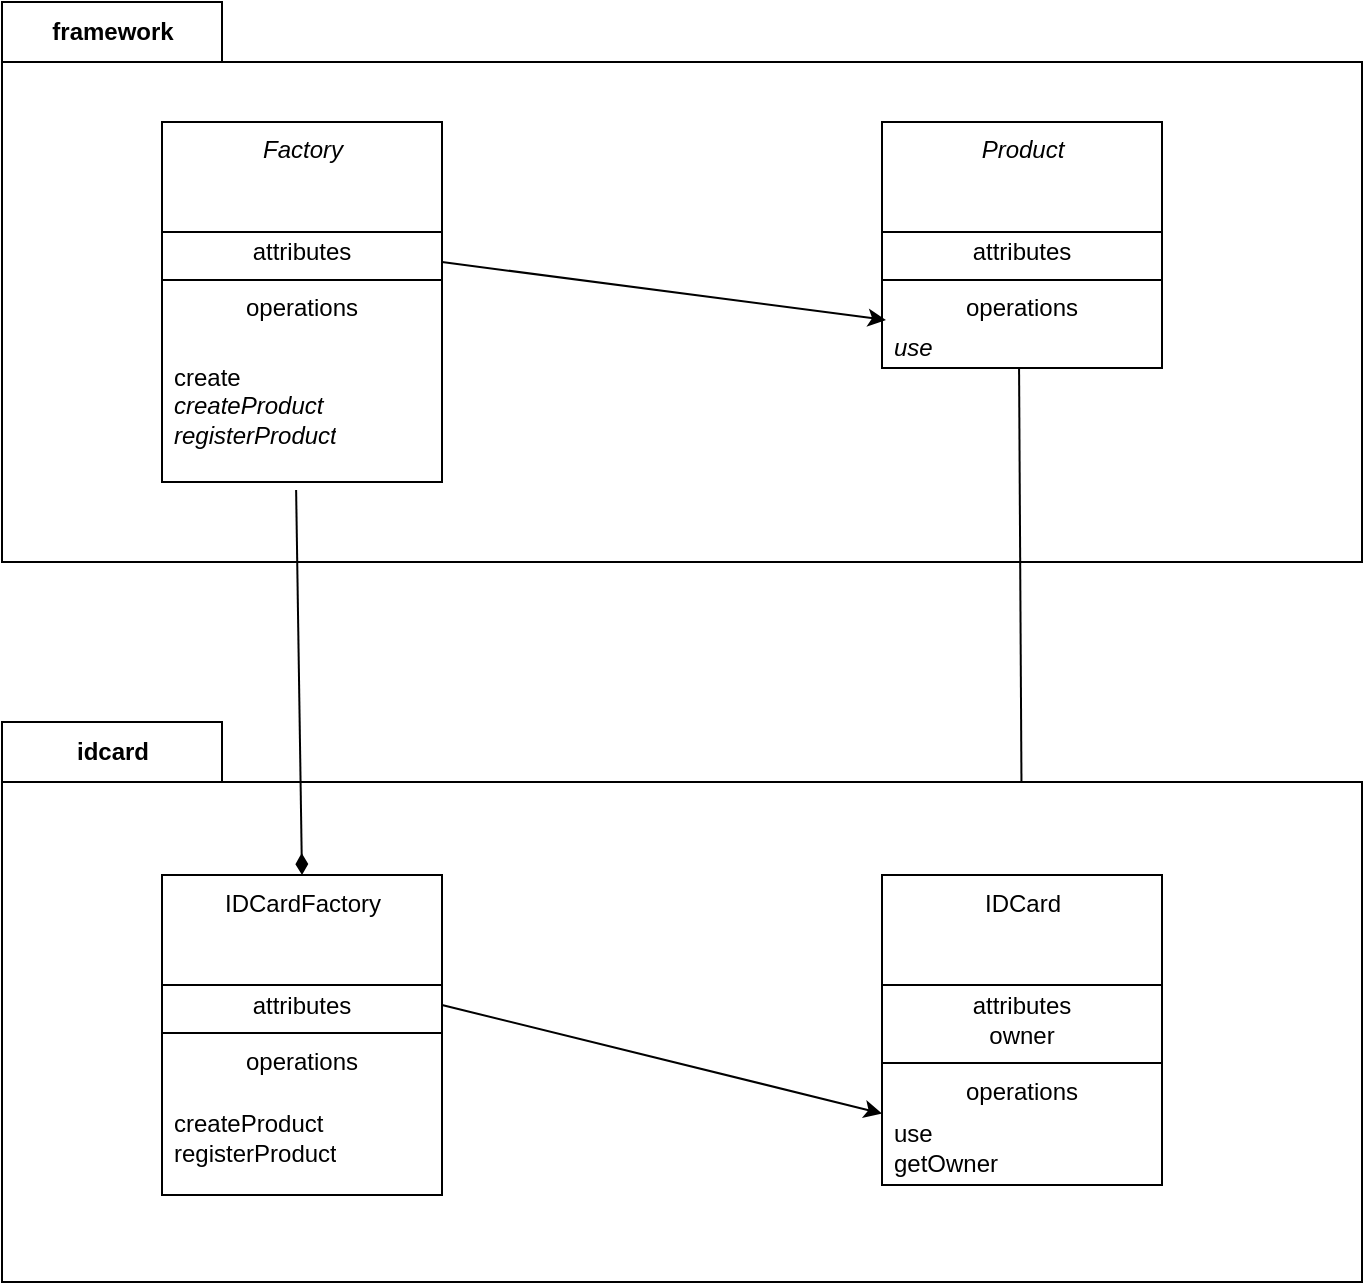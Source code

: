 <mxfile>
    <diagram id="YLotZwYIKnHXnYDvGFBn" name="Page-1">
        <mxGraphModel dx="942" dy="450" grid="1" gridSize="10" guides="1" tooltips="1" connect="1" arrows="1" fold="1" page="1" pageScale="1" pageWidth="827" pageHeight="1169" math="0" shadow="0">
            <root>
                <mxCell id="0"/>
                <mxCell id="1" parent="0"/>
                <mxCell id="2" value="framework" style="shape=folder;fontStyle=1;tabWidth=110;tabHeight=30;tabPosition=left;html=1;boundedLbl=1;labelInHeader=1;container=1;collapsible=0;recursiveResize=0;" vertex="1" parent="1">
                    <mxGeometry x="40" y="40" width="680" height="280" as="geometry"/>
                </mxCell>
                <mxCell id="6" value="&lt;i&gt;Factory&lt;/i&gt;" style="swimlane;fontStyle=0;align=center;verticalAlign=top;childLayout=stackLayout;horizontal=1;startSize=55;horizontalStack=0;resizeParent=1;resizeParentMax=0;resizeLast=0;collapsible=0;marginBottom=0;html=1;" vertex="1" parent="2">
                    <mxGeometry x="80" y="60" width="140" height="180" as="geometry"/>
                </mxCell>
                <mxCell id="7" value="attributes" style="text;html=1;strokeColor=none;fillColor=none;align=center;verticalAlign=middle;spacingLeft=4;spacingRight=4;overflow=hidden;rotatable=0;points=[[0,0.5],[1,0.5]];portConstraint=eastwest;" vertex="1" parent="6">
                    <mxGeometry y="55" width="140" height="20" as="geometry"/>
                </mxCell>
                <mxCell id="11" value="" style="line;strokeWidth=1;fillColor=none;align=left;verticalAlign=middle;spacingTop=-1;spacingLeft=3;spacingRight=3;rotatable=0;labelPosition=right;points=[];portConstraint=eastwest;" vertex="1" parent="6">
                    <mxGeometry y="75" width="140" height="8" as="geometry"/>
                </mxCell>
                <mxCell id="12" value="operations" style="text;html=1;strokeColor=none;fillColor=none;align=center;verticalAlign=middle;spacingLeft=4;spacingRight=4;overflow=hidden;rotatable=0;points=[[0,0.5],[1,0.5]];portConstraint=eastwest;" vertex="1" parent="6">
                    <mxGeometry y="83" width="140" height="20" as="geometry"/>
                </mxCell>
                <mxCell id="13" value="create&lt;br&gt;&lt;i&gt;createProduct&lt;br&gt;registerProduct&lt;/i&gt;" style="text;html=1;strokeColor=none;fillColor=none;align=left;verticalAlign=middle;spacingLeft=4;spacingRight=4;overflow=hidden;rotatable=0;points=[[0,0.5],[1,0.5]];portConstraint=eastwest;" vertex="1" parent="6">
                    <mxGeometry y="103" width="140" height="77" as="geometry"/>
                </mxCell>
                <mxCell id="14" value="&lt;i&gt;Product&lt;/i&gt;" style="swimlane;fontStyle=0;align=center;verticalAlign=top;childLayout=stackLayout;horizontal=1;startSize=55;horizontalStack=0;resizeParent=1;resizeParentMax=0;resizeLast=0;collapsible=0;marginBottom=0;html=1;" vertex="1" parent="2">
                    <mxGeometry x="440" y="60" width="140" height="123" as="geometry"/>
                </mxCell>
                <mxCell id="15" value="attributes" style="text;html=1;strokeColor=none;fillColor=none;align=center;verticalAlign=middle;spacingLeft=4;spacingRight=4;overflow=hidden;rotatable=0;points=[[0,0.5],[1,0.5]];portConstraint=eastwest;" vertex="1" parent="14">
                    <mxGeometry y="55" width="140" height="20" as="geometry"/>
                </mxCell>
                <mxCell id="19" value="" style="line;strokeWidth=1;fillColor=none;align=left;verticalAlign=middle;spacingTop=-1;spacingLeft=3;spacingRight=3;rotatable=0;labelPosition=right;points=[];portConstraint=eastwest;" vertex="1" parent="14">
                    <mxGeometry y="75" width="140" height="8" as="geometry"/>
                </mxCell>
                <mxCell id="20" value="operations" style="text;html=1;strokeColor=none;fillColor=none;align=center;verticalAlign=middle;spacingLeft=4;spacingRight=4;overflow=hidden;rotatable=0;points=[[0,0.5],[1,0.5]];portConstraint=eastwest;" vertex="1" parent="14">
                    <mxGeometry y="83" width="140" height="20" as="geometry"/>
                </mxCell>
                <mxCell id="21" value="use" style="text;html=1;strokeColor=none;fillColor=none;align=left;verticalAlign=middle;spacingLeft=4;spacingRight=4;overflow=hidden;rotatable=0;points=[[0,0.5],[1,0.5]];portConstraint=eastwest;fontStyle=2" vertex="1" parent="14">
                    <mxGeometry y="103" width="140" height="20" as="geometry"/>
                </mxCell>
                <mxCell id="42" value="" style="endArrow=none;startArrow=diamondThin;endFill=0;startFill=1;html=1;verticalAlign=bottom;labelBackgroundColor=none;strokeWidth=1;startSize=8;endSize=8;exitX=0.5;exitY=0;exitDx=0;exitDy=0;entryX=0.479;entryY=1.052;entryDx=0;entryDy=0;entryPerimeter=0;" edge="1" parent="2" source="30">
                    <mxGeometry width="160" relative="1" as="geometry">
                        <mxPoint x="511.47" y="375.5" as="sourcePoint"/>
                        <mxPoint x="508.53" y="183.004" as="targetPoint"/>
                    </mxGeometry>
                </mxCell>
                <mxCell id="43" style="edgeStyle=none;html=1;exitX=1;exitY=0.5;exitDx=0;exitDy=0;entryX=0.014;entryY=-0.2;entryDx=0;entryDy=0;entryPerimeter=0;" edge="1" parent="2" target="21">
                    <mxGeometry relative="1" as="geometry">
                        <mxPoint x="220" y="130" as="sourcePoint"/>
                        <mxPoint x="440" y="184.241" as="targetPoint"/>
                    </mxGeometry>
                </mxCell>
                <mxCell id="4" value="idcard" style="shape=folder;fontStyle=1;tabWidth=110;tabHeight=30;tabPosition=left;html=1;boundedLbl=1;labelInHeader=1;container=1;collapsible=0;recursiveResize=0;" vertex="1" parent="1">
                    <mxGeometry x="40" y="400" width="680" height="280" as="geometry"/>
                </mxCell>
                <mxCell id="22" value="IDCardFactory" style="swimlane;fontStyle=0;align=center;verticalAlign=top;childLayout=stackLayout;horizontal=1;startSize=55;horizontalStack=0;resizeParent=1;resizeParentMax=0;resizeLast=0;collapsible=0;marginBottom=0;html=1;" vertex="1" parent="4">
                    <mxGeometry x="80" y="76.5" width="140" height="160" as="geometry"/>
                </mxCell>
                <mxCell id="23" value="attributes" style="text;html=1;strokeColor=none;fillColor=none;align=center;verticalAlign=middle;spacingLeft=4;spacingRight=4;overflow=hidden;rotatable=0;points=[[0,0.5],[1,0.5]];portConstraint=eastwest;" vertex="1" parent="22">
                    <mxGeometry y="55" width="140" height="20" as="geometry"/>
                </mxCell>
                <mxCell id="27" value="" style="line;strokeWidth=1;fillColor=none;align=left;verticalAlign=middle;spacingTop=-1;spacingLeft=3;spacingRight=3;rotatable=0;labelPosition=right;points=[];portConstraint=eastwest;" vertex="1" parent="22">
                    <mxGeometry y="75" width="140" height="8" as="geometry"/>
                </mxCell>
                <mxCell id="28" value="operations" style="text;html=1;strokeColor=none;fillColor=none;align=center;verticalAlign=middle;spacingLeft=4;spacingRight=4;overflow=hidden;rotatable=0;points=[[0,0.5],[1,0.5]];portConstraint=eastwest;" vertex="1" parent="22">
                    <mxGeometry y="83" width="140" height="20" as="geometry"/>
                </mxCell>
                <mxCell id="29" value="createProduct&lt;br&gt;registerProduct" style="text;html=1;strokeColor=none;fillColor=none;align=left;verticalAlign=middle;spacingLeft=4;spacingRight=4;overflow=hidden;rotatable=0;points=[[0,0.5],[1,0.5]];portConstraint=eastwest;" vertex="1" parent="22">
                    <mxGeometry y="103" width="140" height="57" as="geometry"/>
                </mxCell>
                <mxCell id="30" value="IDCard" style="swimlane;fontStyle=0;align=center;verticalAlign=top;childLayout=stackLayout;horizontal=1;startSize=55;horizontalStack=0;resizeParent=1;resizeParentMax=0;resizeLast=0;collapsible=0;marginBottom=0;html=1;" vertex="1" parent="4">
                    <mxGeometry x="440" y="76.5" width="140" height="155" as="geometry"/>
                </mxCell>
                <mxCell id="31" value="attributes&lt;br&gt;owner" style="text;html=1;strokeColor=none;fillColor=none;align=center;verticalAlign=middle;spacingLeft=4;spacingRight=4;overflow=hidden;rotatable=0;points=[[0,0.5],[1,0.5]];portConstraint=eastwest;" vertex="1" parent="30">
                    <mxGeometry y="55" width="140" height="35" as="geometry"/>
                </mxCell>
                <mxCell id="35" value="" style="line;strokeWidth=1;fillColor=none;align=left;verticalAlign=middle;spacingTop=-1;spacingLeft=3;spacingRight=3;rotatable=0;labelPosition=right;points=[];portConstraint=eastwest;" vertex="1" parent="30">
                    <mxGeometry y="90" width="140" height="8" as="geometry"/>
                </mxCell>
                <mxCell id="36" value="operations" style="text;html=1;strokeColor=none;fillColor=none;align=center;verticalAlign=middle;spacingLeft=4;spacingRight=4;overflow=hidden;rotatable=0;points=[[0,0.5],[1,0.5]];portConstraint=eastwest;" vertex="1" parent="30">
                    <mxGeometry y="98" width="140" height="20" as="geometry"/>
                </mxCell>
                <mxCell id="37" value="use&lt;br&gt;getOwner" style="text;html=1;strokeColor=none;fillColor=none;align=left;verticalAlign=middle;spacingLeft=4;spacingRight=4;overflow=hidden;rotatable=0;points=[[0,0.5],[1,0.5]];portConstraint=eastwest;" vertex="1" parent="30">
                    <mxGeometry y="118" width="140" height="37" as="geometry"/>
                </mxCell>
                <mxCell id="39" style="edgeStyle=none;html=1;exitX=1;exitY=0.5;exitDx=0;exitDy=0;" edge="1" parent="4" source="23" target="37">
                    <mxGeometry relative="1" as="geometry"/>
                </mxCell>
                <mxCell id="41" value="" style="endArrow=none;startArrow=diamondThin;endFill=0;startFill=1;html=1;verticalAlign=bottom;labelBackgroundColor=none;strokeWidth=1;startSize=8;endSize=8;exitX=0.5;exitY=0;exitDx=0;exitDy=0;entryX=0.479;entryY=1.052;entryDx=0;entryDy=0;entryPerimeter=0;" edge="1" parent="1" source="22" target="13">
                    <mxGeometry width="160" relative="1" as="geometry">
                        <mxPoint x="330" y="360" as="sourcePoint"/>
                        <mxPoint x="490" y="360" as="targetPoint"/>
                    </mxGeometry>
                </mxCell>
            </root>
        </mxGraphModel>
    </diagram>
</mxfile>
